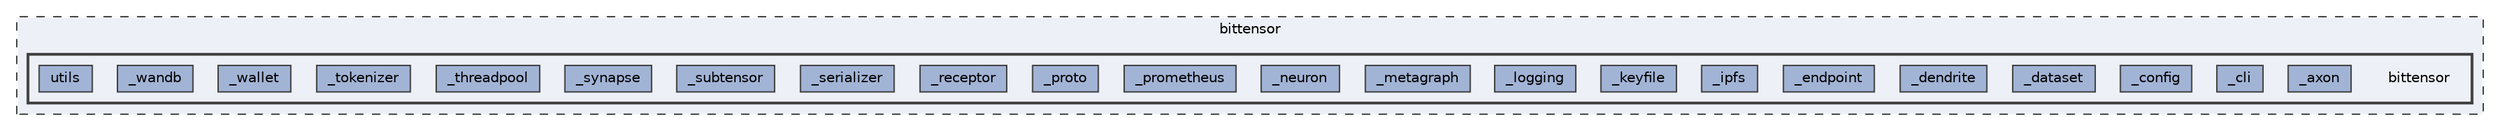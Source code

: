 digraph "/Users/macthrasher/bittensor/bittensor"
{
 // LATEX_PDF_SIZE
  bgcolor="transparent";
  edge [fontname=Helvetica,fontsize=10,labelfontname=Helvetica,labelfontsize=10];
  node [fontname=Helvetica,fontsize=10,shape=box,height=0.2,width=0.4];
  compound=true
  subgraph clusterdir_b315721b901c5ce27cd8595c97000a26 {
    graph [ bgcolor="#edf0f7", pencolor="grey25", label="bittensor", fontname=Helvetica,fontsize=10 style="filled,dashed", URL="dir_b315721b901c5ce27cd8595c97000a26.html",tooltip=""]
  subgraph clusterdir_f169d542b9721b111e65b1075befb384 {
    graph [ bgcolor="#edf0f7", pencolor="grey25", label="", fontname=Helvetica,fontsize=10 style="filled,bold", URL="dir_f169d542b9721b111e65b1075befb384.html",tooltip=""]
    dir_f169d542b9721b111e65b1075befb384 [shape=plaintext, label="bittensor"];
  dir_1920ca253748e024da8dea346576658b [label="_axon", fillcolor="#a2b4d6", color="grey25", style="filled", URL="dir_1920ca253748e024da8dea346576658b.html",tooltip=""];
  dir_a00731e740fbce22eeff9bf720ce482a [label="_cli", fillcolor="#a2b4d6", color="grey25", style="filled", URL="dir_a00731e740fbce22eeff9bf720ce482a.html",tooltip=""];
  dir_867b28a2b73777fcef677ddf799ebcab [label="_config", fillcolor="#a2b4d6", color="grey25", style="filled", URL="dir_867b28a2b73777fcef677ddf799ebcab.html",tooltip=""];
  dir_defd091b1aa55cf85e063c2d756f9078 [label="_dataset", fillcolor="#a2b4d6", color="grey25", style="filled", URL="dir_defd091b1aa55cf85e063c2d756f9078.html",tooltip=""];
  dir_803f4c833d37889a7cb6fe3c78d59c19 [label="_dendrite", fillcolor="#a2b4d6", color="grey25", style="filled", URL="dir_803f4c833d37889a7cb6fe3c78d59c19.html",tooltip=""];
  dir_f6a62f16aaa32a911560c6f595c42778 [label="_endpoint", fillcolor="#a2b4d6", color="grey25", style="filled", URL="dir_f6a62f16aaa32a911560c6f595c42778.html",tooltip=""];
  dir_d9ee512f55884345c7dcd50fa74bbf1d [label="_ipfs", fillcolor="#a2b4d6", color="grey25", style="filled", URL="dir_d9ee512f55884345c7dcd50fa74bbf1d.html",tooltip=""];
  dir_da11686fe3fd864139a53e44540da9c1 [label="_keyfile", fillcolor="#a2b4d6", color="grey25", style="filled", URL="dir_da11686fe3fd864139a53e44540da9c1.html",tooltip=""];
  dir_2cd40992c7007709411ad5ba96df87bf [label="_logging", fillcolor="#a2b4d6", color="grey25", style="filled", URL="dir_2cd40992c7007709411ad5ba96df87bf.html",tooltip=""];
  dir_4b52690475591061af2228d4c45abdd1 [label="_metagraph", fillcolor="#a2b4d6", color="grey25", style="filled", URL="dir_4b52690475591061af2228d4c45abdd1.html",tooltip=""];
  dir_a86f13a7b34109dbfa5dec4358a81623 [label="_neuron", fillcolor="#a2b4d6", color="grey25", style="filled", URL="dir_a86f13a7b34109dbfa5dec4358a81623.html",tooltip=""];
  dir_e288f390c6922865915c362bf92c15e6 [label="_prometheus", fillcolor="#a2b4d6", color="grey25", style="filled", URL="dir_e288f390c6922865915c362bf92c15e6.html",tooltip=""];
  dir_4cf1755dc32729081edf5fc4049566d0 [label="_proto", fillcolor="#a2b4d6", color="grey25", style="filled", URL="dir_4cf1755dc32729081edf5fc4049566d0.html",tooltip=""];
  dir_a12150f39da991bb259e268af04ae13a [label="_receptor", fillcolor="#a2b4d6", color="grey25", style="filled", URL="dir_a12150f39da991bb259e268af04ae13a.html",tooltip=""];
  dir_f0f41fc8c2e53e8c1f3d6a7533dbf935 [label="_serializer", fillcolor="#a2b4d6", color="grey25", style="filled", URL="dir_f0f41fc8c2e53e8c1f3d6a7533dbf935.html",tooltip=""];
  dir_32d003f8fd6d4efae848c0196a927a40 [label="_subtensor", fillcolor="#a2b4d6", color="grey25", style="filled", URL="dir_32d003f8fd6d4efae848c0196a927a40.html",tooltip=""];
  dir_197caefcdb22a1921198141c3d4b4b54 [label="_synapse", fillcolor="#a2b4d6", color="grey25", style="filled", URL="dir_197caefcdb22a1921198141c3d4b4b54.html",tooltip=""];
  dir_0a21b6c814ca006ebe6e8df82e5ca538 [label="_threadpool", fillcolor="#a2b4d6", color="grey25", style="filled", URL="dir_0a21b6c814ca006ebe6e8df82e5ca538.html",tooltip=""];
  dir_5c31170d7ced8076e05fe153c44e9eaf [label="_tokenizer", fillcolor="#a2b4d6", color="grey25", style="filled", URL="dir_5c31170d7ced8076e05fe153c44e9eaf.html",tooltip=""];
  dir_f4bbf0deec7c95b9f873918d380a1050 [label="_wallet", fillcolor="#a2b4d6", color="grey25", style="filled", URL="dir_f4bbf0deec7c95b9f873918d380a1050.html",tooltip=""];
  dir_5f3854695ba68de5050cf585be83081f [label="_wandb", fillcolor="#a2b4d6", color="grey25", style="filled", URL="dir_5f3854695ba68de5050cf585be83081f.html",tooltip=""];
  dir_28e02eda22aeec525108624c7020609d [label="utils", fillcolor="#a2b4d6", color="grey25", style="filled", URL="dir_28e02eda22aeec525108624c7020609d.html",tooltip=""];
  }
  }
}
